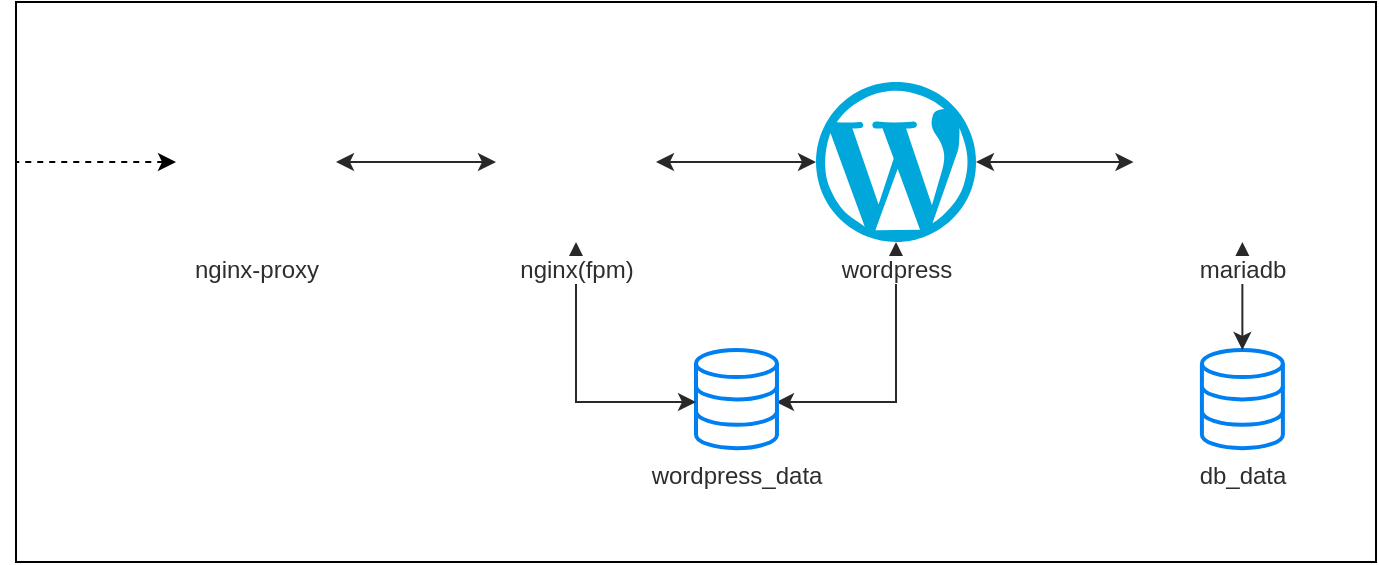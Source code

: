 <mxfile version="13.6.10" type="github">
  <diagram id="rAkDi8enY4TKrb_voPX2" name="Page-1">
    <mxGraphModel dx="946" dy="646" grid="1" gridSize="10" guides="1" tooltips="1" connect="1" arrows="1" fold="1" page="1" pageScale="1" pageWidth="827" pageHeight="1169" math="0" shadow="0">
      <root>
        <mxCell id="0" />
        <mxCell id="1" parent="0" />
        <mxCell id="KuHyW3nJz_BY1vcDpaBD-15" value="" style="rounded=0;whiteSpace=wrap;html=1;labelBackgroundColor=#ffffff;fontColor=#2E2E2E;fillColor=#FFFFFF;" vertex="1" parent="1">
          <mxGeometry x="60" y="180" width="680" height="280" as="geometry" />
        </mxCell>
        <mxCell id="KuHyW3nJz_BY1vcDpaBD-16" style="edgeStyle=orthogonalEdgeStyle;rounded=0;orthogonalLoop=1;jettySize=auto;html=1;entryX=0.988;entryY=0.53;entryDx=0;entryDy=0;entryPerimeter=0;startArrow=classic;startFill=1;fontColor=#2E2E2E;strokeColor=#292929;" edge="1" parent="1" source="KuHyW3nJz_BY1vcDpaBD-18" target="KuHyW3nJz_BY1vcDpaBD-23">
          <mxGeometry relative="1" as="geometry">
            <Array as="points">
              <mxPoint x="500" y="380" />
            </Array>
          </mxGeometry>
        </mxCell>
        <mxCell id="KuHyW3nJz_BY1vcDpaBD-17" style="edgeStyle=orthogonalEdgeStyle;rounded=0;orthogonalLoop=1;jettySize=auto;html=1;startArrow=classic;startFill=1;fontColor=#2E2E2E;strokeColor=#292929;" edge="1" parent="1" source="KuHyW3nJz_BY1vcDpaBD-18" target="KuHyW3nJz_BY1vcDpaBD-28">
          <mxGeometry relative="1" as="geometry" />
        </mxCell>
        <mxCell id="KuHyW3nJz_BY1vcDpaBD-18" value="wordpress" style="dashed=0;outlineConnect=0;html=1;align=center;labelPosition=center;verticalLabelPosition=bottom;verticalAlign=top;shape=mxgraph.weblogos.wordpress_2;fillColor=#00A7DA;strokeColor=none;flipH=0;labelBackgroundColor=#ffffff;fontColor=#2E2E2E;" vertex="1" parent="1">
          <mxGeometry x="460" y="220" width="80" height="80" as="geometry" />
        </mxCell>
        <mxCell id="KuHyW3nJz_BY1vcDpaBD-19" style="edgeStyle=orthogonalEdgeStyle;rounded=0;orthogonalLoop=1;jettySize=auto;html=1;exitX=1;exitY=0.5;exitDx=0;exitDy=0;startArrow=classic;startFill=1;fontColor=#2E2E2E;strokeColor=#292929;" edge="1" parent="1" source="KuHyW3nJz_BY1vcDpaBD-21" target="KuHyW3nJz_BY1vcDpaBD-26">
          <mxGeometry relative="1" as="geometry" />
        </mxCell>
        <mxCell id="KuHyW3nJz_BY1vcDpaBD-20" style="edgeStyle=orthogonalEdgeStyle;rounded=0;orthogonalLoop=1;jettySize=auto;html=1;exitX=0;exitY=0.5;exitDx=0;exitDy=0;startArrow=classic;startFill=1;endArrow=none;endFill=0;dashed=1;fontColor=#2E2E2E;" edge="1" parent="1" source="KuHyW3nJz_BY1vcDpaBD-21">
          <mxGeometry relative="1" as="geometry">
            <mxPoint x="60" y="260" as="targetPoint" />
          </mxGeometry>
        </mxCell>
        <mxCell id="KuHyW3nJz_BY1vcDpaBD-21" value="nginx-proxy" style="shape=image;html=1;verticalAlign=top;verticalLabelPosition=bottom;labelBackgroundColor=#ffffff;imageAspect=0;aspect=fixed;image=https://cdn4.iconfinder.com/data/icons/logos-brands-5/24/nginx-128.png;flipH=0;fontColor=#2E2E2E;" vertex="1" parent="1">
          <mxGeometry x="140" y="220" width="80" height="80" as="geometry" />
        </mxCell>
        <mxCell id="KuHyW3nJz_BY1vcDpaBD-22" value="db_data" style="html=1;verticalLabelPosition=bottom;align=center;labelBackgroundColor=#ffffff;verticalAlign=top;strokeWidth=2;strokeColor=#0080F0;shadow=0;dashed=0;shape=mxgraph.ios7.icons.data;fontColor=#2E2E2E;fillColor=#FFFFFF;" vertex="1" parent="1">
          <mxGeometry x="652.95" y="354" width="40.49" height="49.1" as="geometry" />
        </mxCell>
        <mxCell id="KuHyW3nJz_BY1vcDpaBD-23" value="wordpress_data" style="html=1;verticalLabelPosition=bottom;align=center;labelBackgroundColor=#ffffff;verticalAlign=top;strokeWidth=2;strokeColor=#0080F0;shadow=0;dashed=0;shape=mxgraph.ios7.icons.data;fontColor=#2E2E2E;fillColor=#FFFFFF;" vertex="1" parent="1">
          <mxGeometry x="400" y="354" width="40.49" height="49.1" as="geometry" />
        </mxCell>
        <mxCell id="KuHyW3nJz_BY1vcDpaBD-24" style="edgeStyle=orthogonalEdgeStyle;rounded=0;orthogonalLoop=1;jettySize=auto;html=1;exitX=0.5;exitY=1;exitDx=0;exitDy=0;entryX=0;entryY=0.53;entryDx=0;entryDy=0;entryPerimeter=0;startArrow=classic;startFill=1;fontColor=#2E2E2E;strokeColor=#292929;" edge="1" parent="1" source="KuHyW3nJz_BY1vcDpaBD-26" target="KuHyW3nJz_BY1vcDpaBD-23">
          <mxGeometry relative="1" as="geometry" />
        </mxCell>
        <mxCell id="KuHyW3nJz_BY1vcDpaBD-25" style="edgeStyle=orthogonalEdgeStyle;rounded=0;orthogonalLoop=1;jettySize=auto;html=1;startArrow=classic;startFill=1;fontColor=#2E2E2E;strokeColor=#292929;" edge="1" parent="1" source="KuHyW3nJz_BY1vcDpaBD-26" target="KuHyW3nJz_BY1vcDpaBD-18">
          <mxGeometry relative="1" as="geometry" />
        </mxCell>
        <mxCell id="KuHyW3nJz_BY1vcDpaBD-26" value="nginx(fpm)" style="shape=image;html=1;verticalAlign=top;verticalLabelPosition=bottom;labelBackgroundColor=#ffffff;imageAspect=0;aspect=fixed;image=https://cdn4.iconfinder.com/data/icons/logos-brands-5/24/nginx-128.png;flipH=0;fontColor=#2E2E2E;" vertex="1" parent="1">
          <mxGeometry x="300" y="220" width="80" height="80" as="geometry" />
        </mxCell>
        <mxCell id="KuHyW3nJz_BY1vcDpaBD-27" style="edgeStyle=orthogonalEdgeStyle;rounded=0;orthogonalLoop=1;jettySize=auto;html=1;startArrow=classic;startFill=1;fontColor=#2E2E2E;strokeColor=#292929;" edge="1" parent="1" source="KuHyW3nJz_BY1vcDpaBD-28" target="KuHyW3nJz_BY1vcDpaBD-22">
          <mxGeometry relative="1" as="geometry" />
        </mxCell>
        <mxCell id="KuHyW3nJz_BY1vcDpaBD-28" value="mariadb" style="shape=image;verticalLabelPosition=bottom;labelBackgroundColor=#ffffff;verticalAlign=top;aspect=fixed;imageAspect=0;image=https://mariadb.org/wp-content/themes/twentynineteen-child/icons/logo_seal.svg;html=1;fontColor=#2E2E2E;" vertex="1" parent="1">
          <mxGeometry x="618.75" y="220" width="108.88" height="80" as="geometry" />
        </mxCell>
      </root>
    </mxGraphModel>
  </diagram>
</mxfile>
